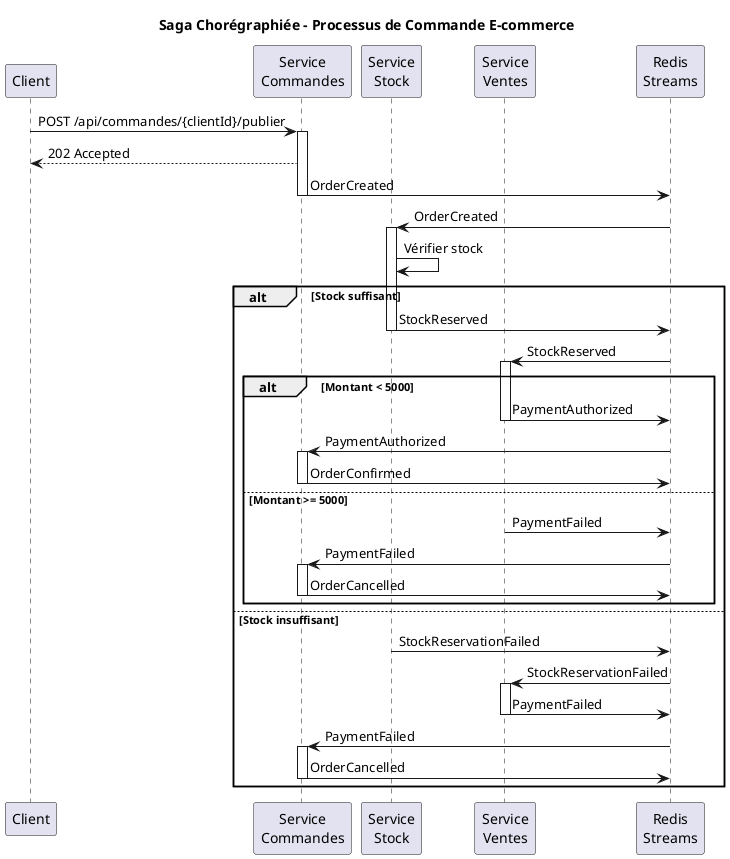 @startuml
title Saga Chorégraphiée - Processus de Commande E-commerce

participant "Client" as C
participant "Service\nCommandes" as SC
participant "Service\nStock" as SS
participant "Service\nVentes" as SV
participant "Redis\nStreams" as RS

C -> SC: POST /api/commandes/{clientId}/publier
activate SC
SC --> C: 202 Accepted
SC -> RS: OrderCreated
deactivate SC

RS -> SS: OrderCreated
activate SS
SS -> SS: Vérifier stock
alt Stock suffisant
    SS -> RS: StockReserved
    deactivate SS
    
    RS -> SV: StockReserved
    activate SV
    alt Montant < 5000
        SV -> RS: PaymentAuthorized
        deactivate SV
        
        RS -> SC: PaymentAuthorized
        activate SC
        SC -> RS: OrderConfirmed
        deactivate SC
    else Montant >= 5000
        SV -> RS: PaymentFailed
        deactivate SV
        
        RS -> SC: PaymentFailed
        activate SC
        SC -> RS: OrderCancelled
        deactivate SC
    end
else Stock insuffisant
    SS -> RS: StockReservationFailed
    deactivate SS
    
    RS -> SV: StockReservationFailed
    activate SV
    SV -> RS: PaymentFailed
    deactivate SV
    
    RS -> SC: PaymentFailed
    activate SC
    SC -> RS: OrderCancelled
    deactivate SC
end

@enduml
